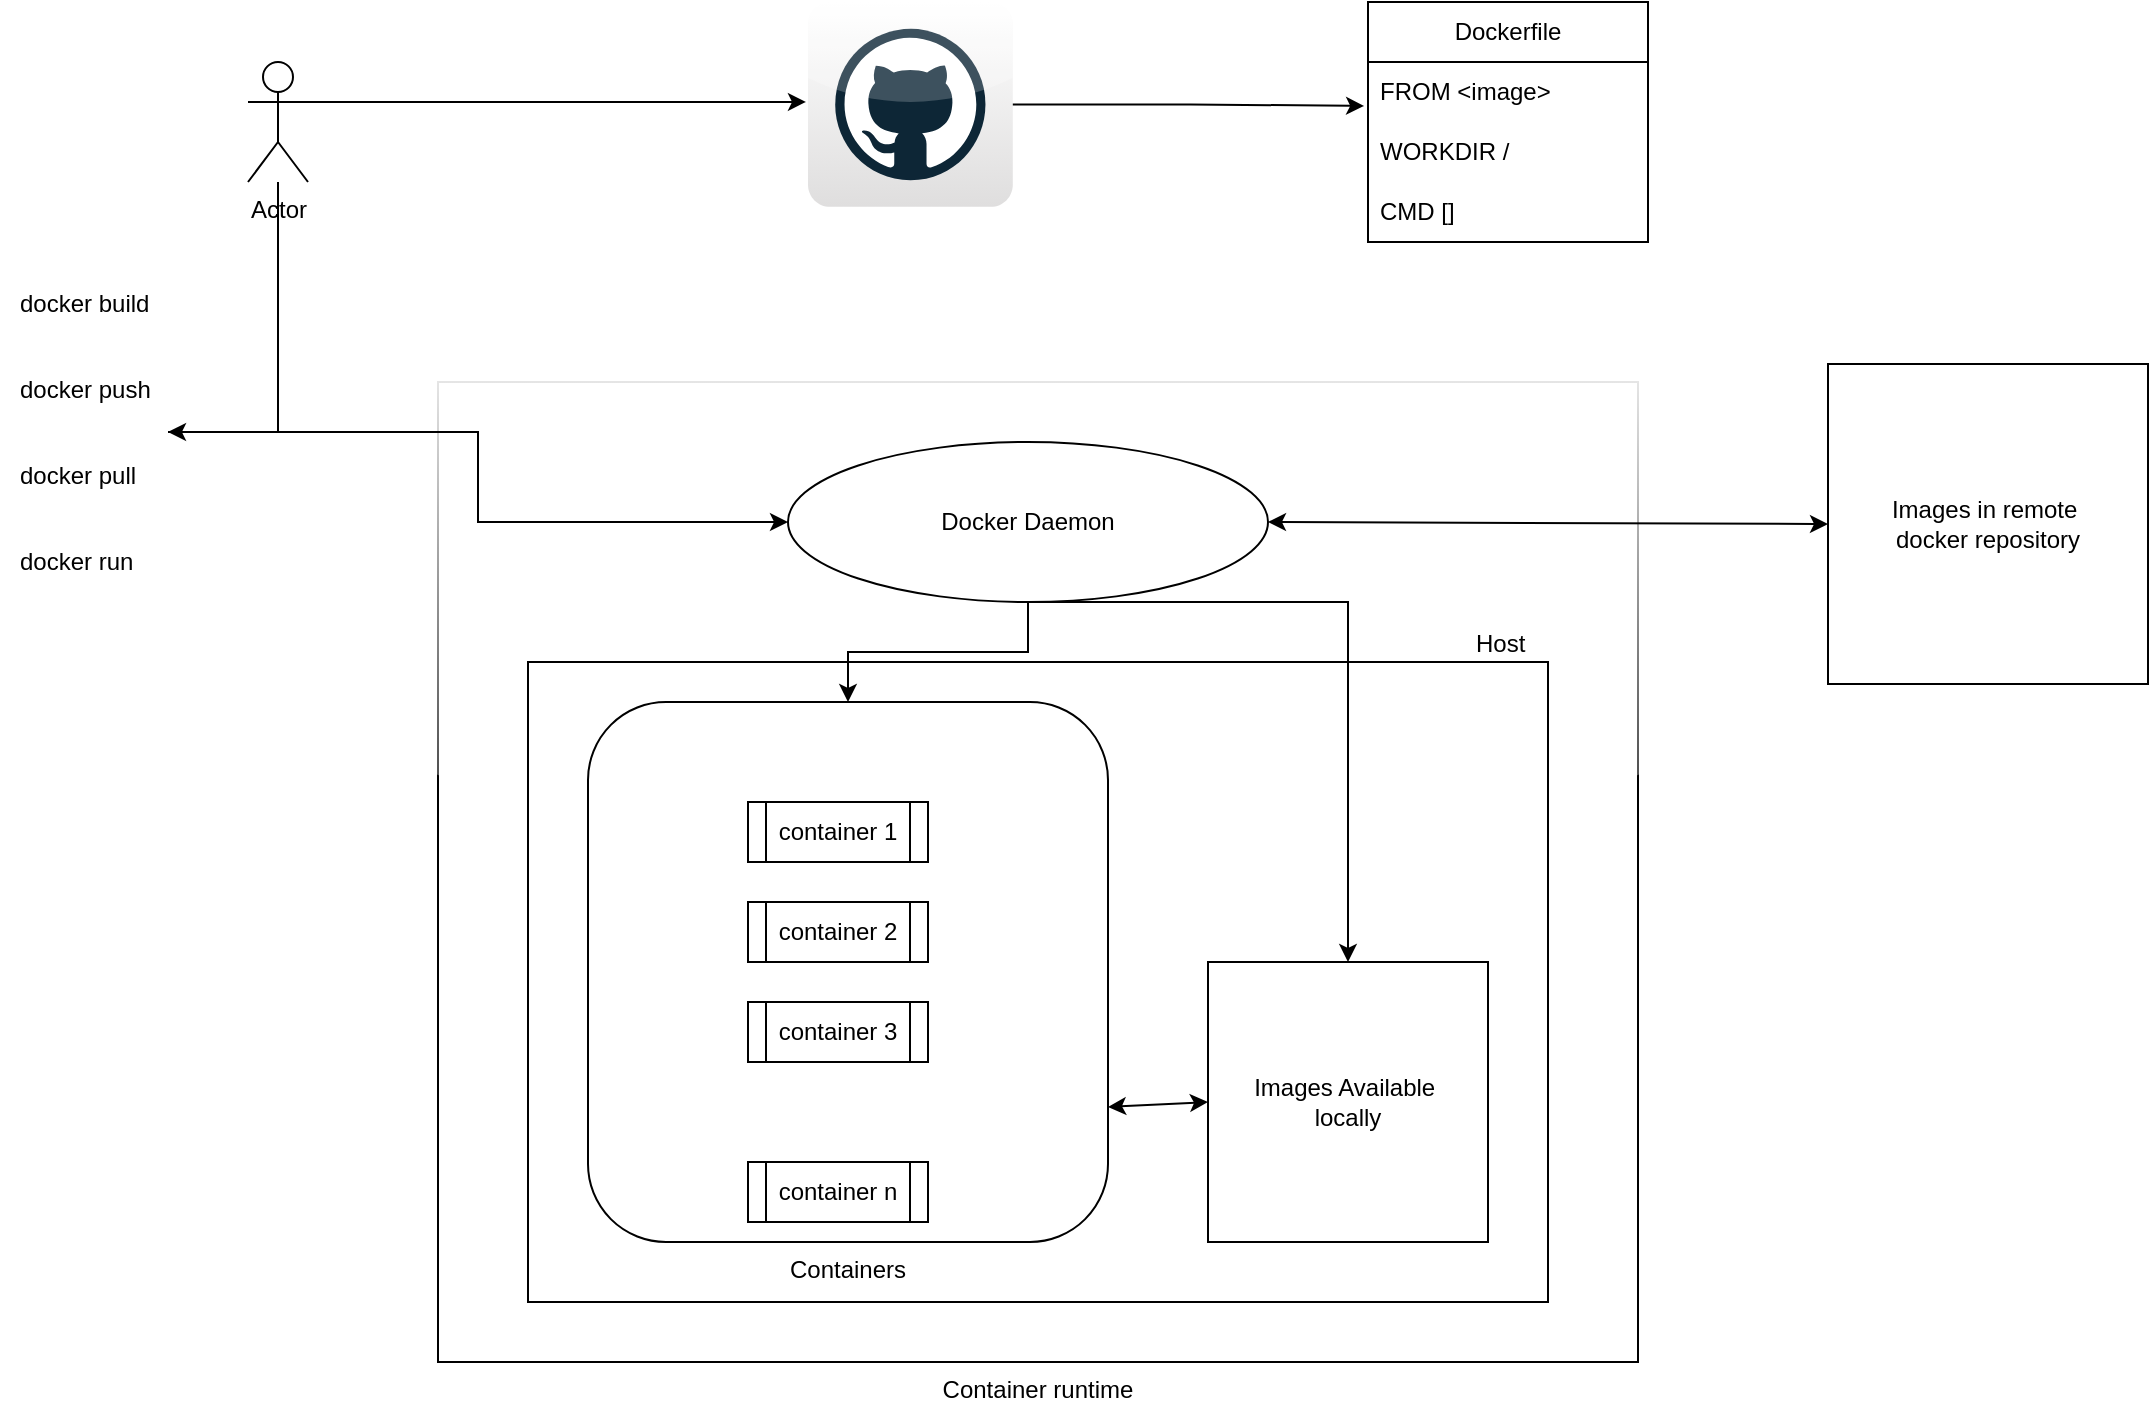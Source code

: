 <mxfile version="25.0.3">
  <diagram name="Page-1" id="hjzciBh58OcqA2KjW0JY">
    <mxGraphModel dx="1434" dy="761" grid="1" gridSize="10" guides="1" tooltips="1" connect="1" arrows="1" fold="1" page="1" pageScale="1" pageWidth="1100" pageHeight="850" math="0" shadow="0">
      <root>
        <mxCell id="0" />
        <mxCell id="1" parent="0" />
        <mxCell id="44AgPeS3Uq_hd9BAoIyW-2" value="Container runtime" style="rounded=0;whiteSpace=wrap;html=1;shadow=0;glass=1;labelPosition=center;verticalLabelPosition=bottom;align=center;verticalAlign=top;" vertex="1" parent="1">
          <mxGeometry x="225" y="200" width="600" height="490" as="geometry" />
        </mxCell>
        <mxCell id="44AgPeS3Uq_hd9BAoIyW-15" value="&lt;div&gt;Host&lt;/div&gt;&lt;div&gt;&lt;br&gt;&lt;/div&gt;" style="rounded=0;whiteSpace=wrap;html=1;labelPosition=right;verticalLabelPosition=top;align=left;verticalAlign=bottom;spacingLeft=-38;spacingTop=0;spacingBottom=-15;" vertex="1" parent="1">
          <mxGeometry x="270" y="340" width="510" height="320" as="geometry" />
        </mxCell>
        <mxCell id="44AgPeS3Uq_hd9BAoIyW-3" value="&lt;div&gt;Images Available&amp;nbsp;&lt;/div&gt;&lt;div&gt;locally&lt;/div&gt;" style="whiteSpace=wrap;html=1;aspect=fixed;" vertex="1" parent="1">
          <mxGeometry x="610" y="490" width="140" height="140" as="geometry" />
        </mxCell>
        <mxCell id="44AgPeS3Uq_hd9BAoIyW-4" value="&lt;div&gt;Images in remote&amp;nbsp;&lt;/div&gt;&lt;div&gt;docker repository&lt;/div&gt;" style="whiteSpace=wrap;html=1;aspect=fixed;" vertex="1" parent="1">
          <mxGeometry x="920" y="191" width="160" height="160" as="geometry" />
        </mxCell>
        <mxCell id="44AgPeS3Uq_hd9BAoIyW-5" value="Containers" style="rounded=1;whiteSpace=wrap;html=1;labelPosition=center;verticalLabelPosition=bottom;align=center;verticalAlign=top;" vertex="1" parent="1">
          <mxGeometry x="300" y="360" width="260" height="270" as="geometry" />
        </mxCell>
        <mxCell id="44AgPeS3Uq_hd9BAoIyW-6" value="container 1" style="shape=process;whiteSpace=wrap;html=1;backgroundOutline=1;" vertex="1" parent="1">
          <mxGeometry x="380" y="410" width="90" height="30" as="geometry" />
        </mxCell>
        <mxCell id="44AgPeS3Uq_hd9BAoIyW-7" value="&lt;div&gt;container 2&lt;/div&gt;" style="shape=process;whiteSpace=wrap;html=1;backgroundOutline=1;" vertex="1" parent="1">
          <mxGeometry x="380" y="460" width="90" height="30" as="geometry" />
        </mxCell>
        <mxCell id="44AgPeS3Uq_hd9BAoIyW-8" value="container 3" style="shape=process;whiteSpace=wrap;html=1;backgroundOutline=1;" vertex="1" parent="1">
          <mxGeometry x="380" y="510" width="90" height="30" as="geometry" />
        </mxCell>
        <mxCell id="44AgPeS3Uq_hd9BAoIyW-9" value="container n" style="shape=process;whiteSpace=wrap;html=1;backgroundOutline=1;" vertex="1" parent="1">
          <mxGeometry x="380" y="590" width="90" height="30" as="geometry" />
        </mxCell>
        <mxCell id="44AgPeS3Uq_hd9BAoIyW-35" style="edgeStyle=orthogonalEdgeStyle;rounded=0;orthogonalLoop=1;jettySize=auto;html=1;entryX=0.5;entryY=0;entryDx=0;entryDy=0;" edge="1" parent="1" source="44AgPeS3Uq_hd9BAoIyW-10" target="44AgPeS3Uq_hd9BAoIyW-5">
          <mxGeometry relative="1" as="geometry" />
        </mxCell>
        <mxCell id="44AgPeS3Uq_hd9BAoIyW-36" style="edgeStyle=orthogonalEdgeStyle;rounded=0;orthogonalLoop=1;jettySize=auto;html=1;" edge="1" parent="1" target="44AgPeS3Uq_hd9BAoIyW-3">
          <mxGeometry relative="1" as="geometry">
            <mxPoint x="520" y="310" as="sourcePoint" />
            <Array as="points">
              <mxPoint x="680" y="310" />
            </Array>
          </mxGeometry>
        </mxCell>
        <mxCell id="44AgPeS3Uq_hd9BAoIyW-10" value="Docker Daemon" style="ellipse;whiteSpace=wrap;html=1;" vertex="1" parent="1">
          <mxGeometry x="400" y="230" width="240" height="80" as="geometry" />
        </mxCell>
        <mxCell id="44AgPeS3Uq_hd9BAoIyW-34" style="edgeStyle=orthogonalEdgeStyle;rounded=0;orthogonalLoop=1;jettySize=auto;html=1;" edge="1" parent="1" source="44AgPeS3Uq_hd9BAoIyW-16" target="44AgPeS3Uq_hd9BAoIyW-10">
          <mxGeometry relative="1" as="geometry" />
        </mxCell>
        <mxCell id="44AgPeS3Uq_hd9BAoIyW-16" value="&lt;div&gt;docker build&lt;/div&gt;&lt;div&gt;&lt;br&gt;&lt;/div&gt;&lt;div&gt;&lt;br&gt;&lt;/div&gt;&lt;div&gt;docker push &lt;br&gt;&lt;/div&gt;&lt;div&gt;&lt;br&gt;&lt;/div&gt;&lt;div&gt;&lt;br&gt;&lt;/div&gt;&lt;div&gt;docker pull&lt;/div&gt;&lt;div&gt;&lt;br&gt;&lt;/div&gt;&lt;div&gt;&lt;br&gt;&lt;/div&gt;&lt;div&gt;docker run&lt;br&gt;&lt;/div&gt;" style="text;strokeColor=none;fillColor=none;align=left;verticalAlign=middle;spacingLeft=4;spacingRight=4;overflow=hidden;points=[[0,0.5],[1,0.5]];portConstraint=eastwest;rotatable=0;whiteSpace=wrap;html=1;rounded=1;glass=1;shadow=1;sketch=1;curveFitting=1;jiggle=2;" vertex="1" parent="1">
          <mxGeometry x="10" y="140" width="80" height="170" as="geometry" />
        </mxCell>
        <mxCell id="44AgPeS3Uq_hd9BAoIyW-30" style="edgeStyle=orthogonalEdgeStyle;rounded=0;orthogonalLoop=1;jettySize=auto;html=1;entryX=1;entryY=0.5;entryDx=0;entryDy=0;" edge="1" parent="1" source="44AgPeS3Uq_hd9BAoIyW-17" target="44AgPeS3Uq_hd9BAoIyW-16">
          <mxGeometry relative="1" as="geometry" />
        </mxCell>
        <mxCell id="44AgPeS3Uq_hd9BAoIyW-17" value="Actor" style="shape=umlActor;verticalLabelPosition=bottom;verticalAlign=top;html=1;outlineConnect=0;" vertex="1" parent="1">
          <mxGeometry x="130" y="40" width="30" height="60" as="geometry" />
        </mxCell>
        <mxCell id="44AgPeS3Uq_hd9BAoIyW-18" value="" style="dashed=0;outlineConnect=0;html=1;align=center;labelPosition=center;verticalLabelPosition=bottom;verticalAlign=top;shape=mxgraph.webicons.github;gradientColor=#DFDEDE" vertex="1" parent="1">
          <mxGeometry x="410" y="10" width="102.4" height="102.4" as="geometry" />
        </mxCell>
        <mxCell id="44AgPeS3Uq_hd9BAoIyW-19" value="Dockerfile" style="swimlane;fontStyle=0;childLayout=stackLayout;horizontal=1;startSize=30;horizontalStack=0;resizeParent=1;resizeParentMax=0;resizeLast=0;collapsible=1;marginBottom=0;whiteSpace=wrap;html=1;" vertex="1" parent="1">
          <mxGeometry x="690" y="10" width="140" height="120" as="geometry" />
        </mxCell>
        <mxCell id="44AgPeS3Uq_hd9BAoIyW-20" value="FROM &amp;lt;image&amp;gt;" style="text;strokeColor=none;fillColor=none;align=left;verticalAlign=middle;spacingLeft=4;spacingRight=4;overflow=hidden;points=[[0,0.5],[1,0.5]];portConstraint=eastwest;rotatable=0;whiteSpace=wrap;html=1;" vertex="1" parent="44AgPeS3Uq_hd9BAoIyW-19">
          <mxGeometry y="30" width="140" height="30" as="geometry" />
        </mxCell>
        <mxCell id="44AgPeS3Uq_hd9BAoIyW-21" value="WORKDIR /" style="text;strokeColor=none;fillColor=none;align=left;verticalAlign=middle;spacingLeft=4;spacingRight=4;overflow=hidden;points=[[0,0.5],[1,0.5]];portConstraint=eastwest;rotatable=0;whiteSpace=wrap;html=1;" vertex="1" parent="44AgPeS3Uq_hd9BAoIyW-19">
          <mxGeometry y="60" width="140" height="30" as="geometry" />
        </mxCell>
        <mxCell id="44AgPeS3Uq_hd9BAoIyW-22" value="CMD []" style="text;strokeColor=none;fillColor=none;align=left;verticalAlign=middle;spacingLeft=4;spacingRight=4;overflow=hidden;points=[[0,0.5],[1,0.5]];portConstraint=eastwest;rotatable=0;whiteSpace=wrap;html=1;" vertex="1" parent="44AgPeS3Uq_hd9BAoIyW-19">
          <mxGeometry y="90" width="140" height="30" as="geometry" />
        </mxCell>
        <mxCell id="44AgPeS3Uq_hd9BAoIyW-24" style="edgeStyle=orthogonalEdgeStyle;rounded=0;orthogonalLoop=1;jettySize=auto;html=1;entryX=-0.014;entryY=0.733;entryDx=0;entryDy=0;entryPerimeter=0;" edge="1" parent="1" source="44AgPeS3Uq_hd9BAoIyW-18" target="44AgPeS3Uq_hd9BAoIyW-20">
          <mxGeometry relative="1" as="geometry" />
        </mxCell>
        <mxCell id="44AgPeS3Uq_hd9BAoIyW-28" style="edgeStyle=orthogonalEdgeStyle;rounded=0;orthogonalLoop=1;jettySize=auto;html=1;exitX=1;exitY=0.333;exitDx=0;exitDy=0;exitPerimeter=0;entryX=-0.01;entryY=0.488;entryDx=0;entryDy=0;entryPerimeter=0;" edge="1" parent="1" source="44AgPeS3Uq_hd9BAoIyW-17" target="44AgPeS3Uq_hd9BAoIyW-18">
          <mxGeometry relative="1" as="geometry" />
        </mxCell>
        <mxCell id="44AgPeS3Uq_hd9BAoIyW-39" value="" style="endArrow=classic;startArrow=classic;html=1;rounded=0;entryX=0;entryY=0.5;entryDx=0;entryDy=0;exitX=1;exitY=0.75;exitDx=0;exitDy=0;" edge="1" parent="1" source="44AgPeS3Uq_hd9BAoIyW-5" target="44AgPeS3Uq_hd9BAoIyW-3">
          <mxGeometry width="50" height="50" relative="1" as="geometry">
            <mxPoint x="400" y="390" as="sourcePoint" />
            <mxPoint x="450" y="340" as="targetPoint" />
          </mxGeometry>
        </mxCell>
        <mxCell id="44AgPeS3Uq_hd9BAoIyW-40" value="" style="endArrow=classic;startArrow=classic;html=1;rounded=0;entryX=0;entryY=0.5;entryDx=0;entryDy=0;exitX=1;exitY=0.5;exitDx=0;exitDy=0;" edge="1" parent="1" source="44AgPeS3Uq_hd9BAoIyW-10" target="44AgPeS3Uq_hd9BAoIyW-4">
          <mxGeometry width="50" height="50" relative="1" as="geometry">
            <mxPoint x="400" y="390" as="sourcePoint" />
            <mxPoint x="450" y="340" as="targetPoint" />
          </mxGeometry>
        </mxCell>
      </root>
    </mxGraphModel>
  </diagram>
</mxfile>
